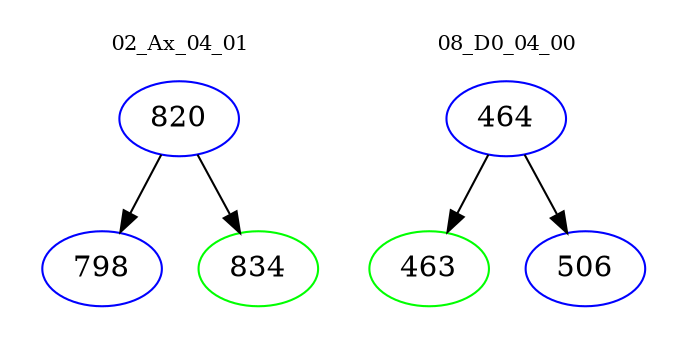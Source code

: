 digraph{
subgraph cluster_0 {
color = white
label = "02_Ax_04_01";
fontsize=10;
T0_820 [label="820", color="blue"]
T0_820 -> T0_798 [color="black"]
T0_798 [label="798", color="blue"]
T0_820 -> T0_834 [color="black"]
T0_834 [label="834", color="green"]
}
subgraph cluster_1 {
color = white
label = "08_D0_04_00";
fontsize=10;
T1_464 [label="464", color="blue"]
T1_464 -> T1_463 [color="black"]
T1_463 [label="463", color="green"]
T1_464 -> T1_506 [color="black"]
T1_506 [label="506", color="blue"]
}
}
